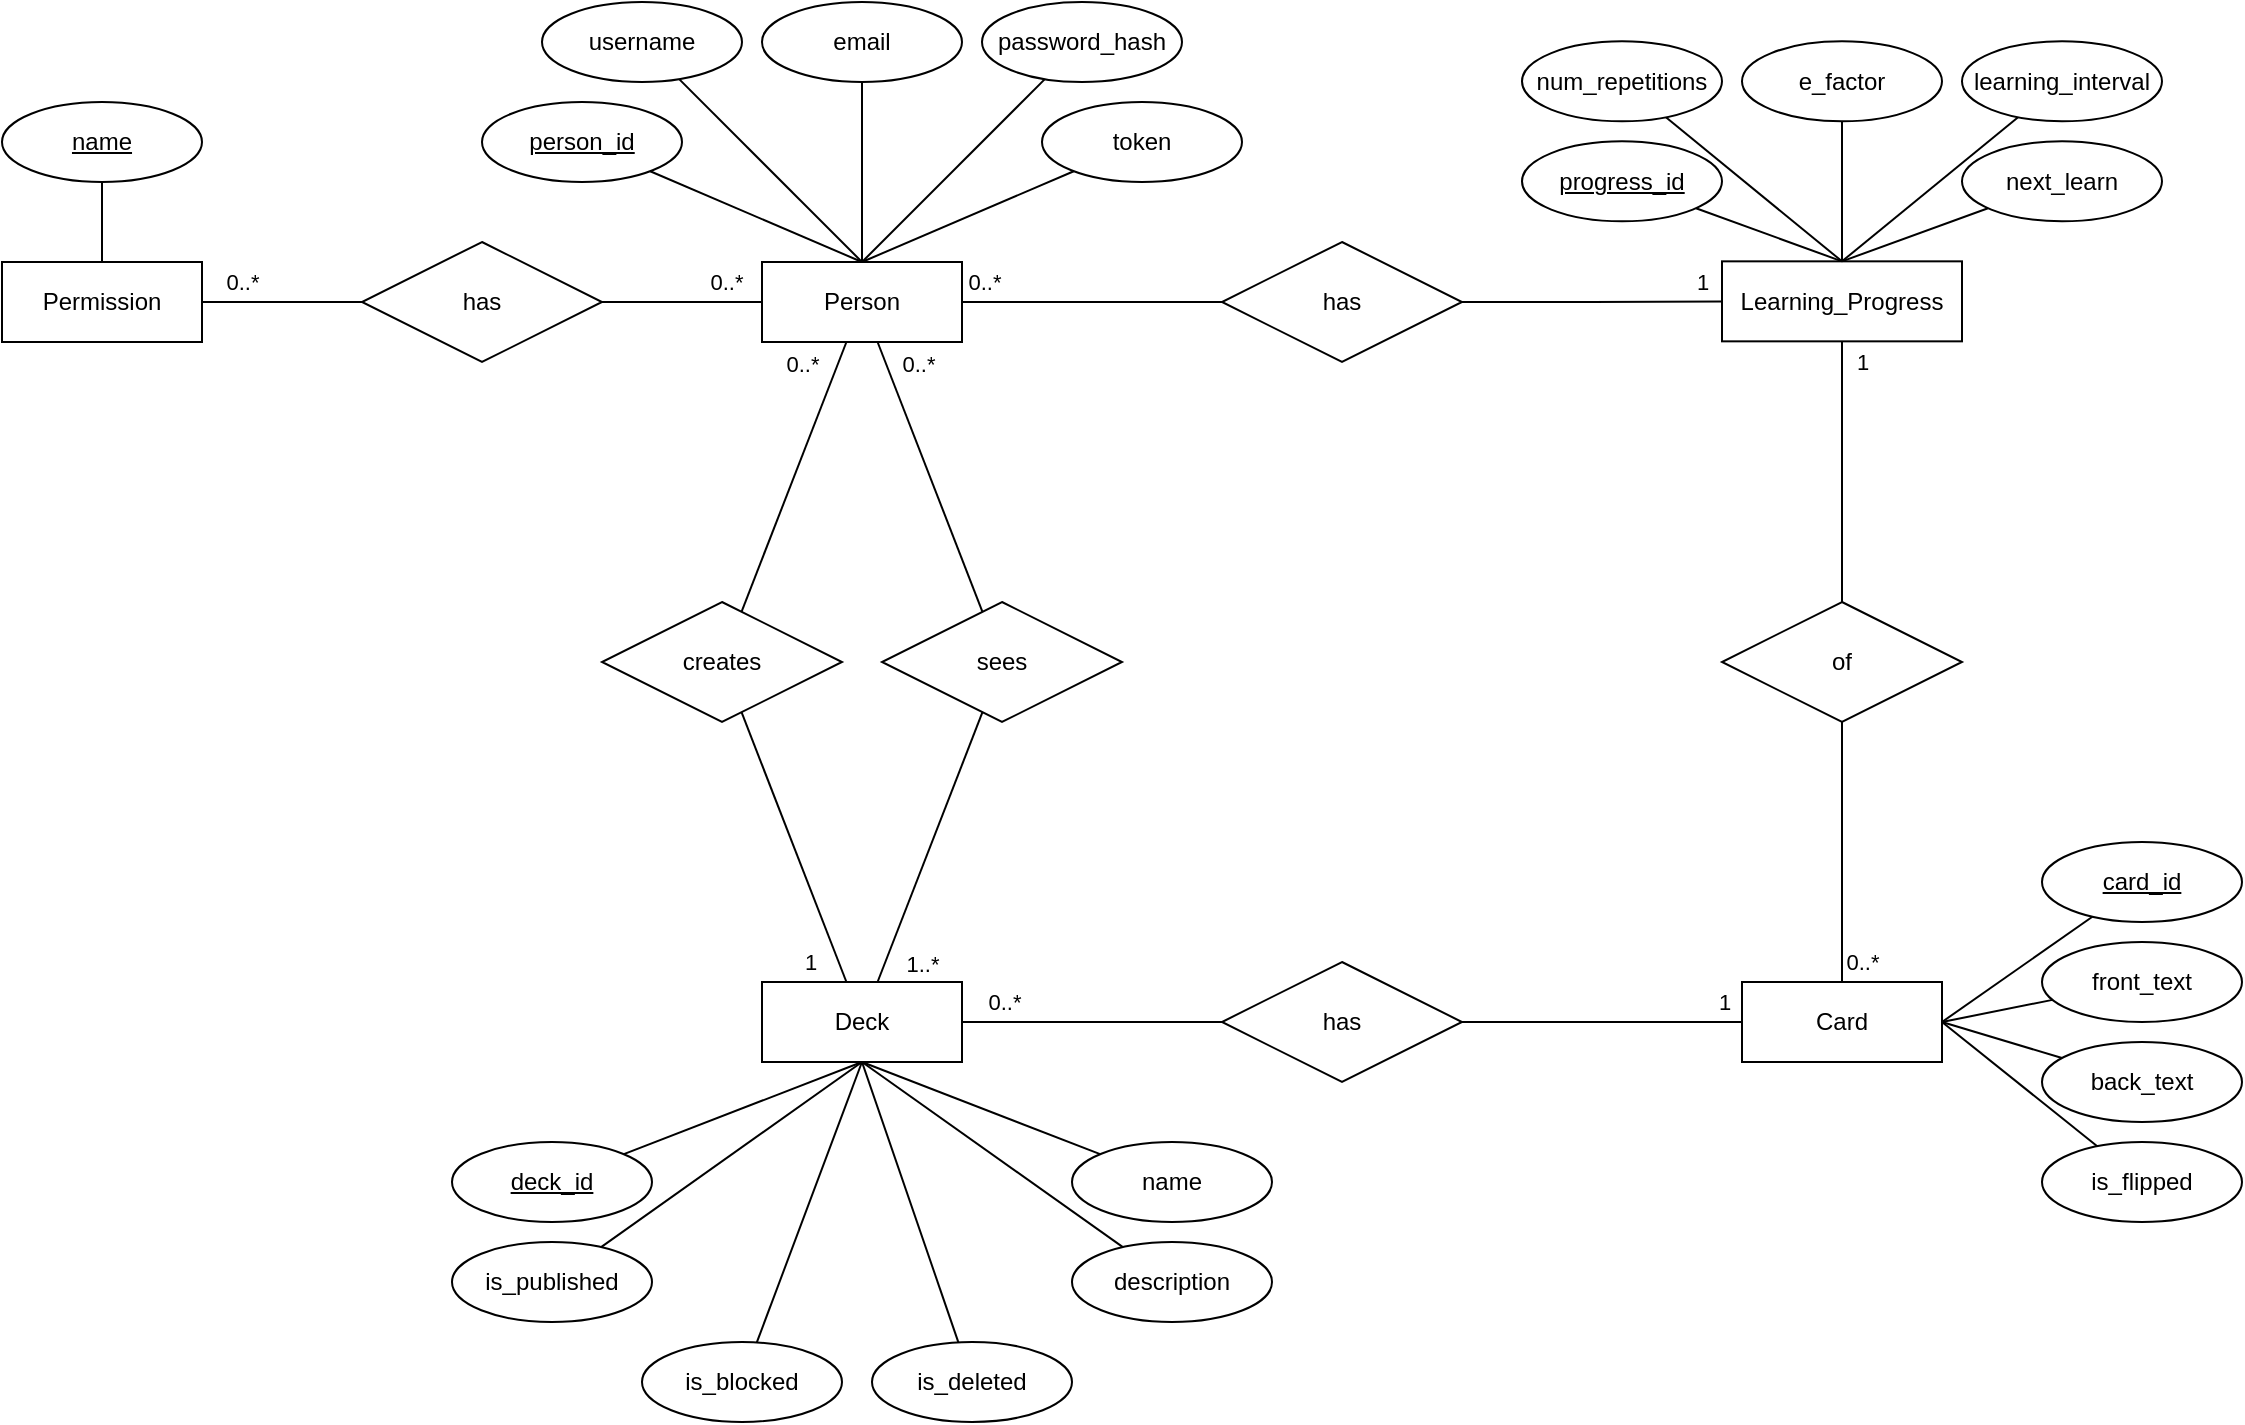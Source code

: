 <mxfile version="20.7.4" type="device"><diagram id="R2lEEEUBdFMjLlhIrx00" name="Page-1"><mxGraphModel dx="988" dy="530" grid="1" gridSize="10" guides="1" tooltips="1" connect="1" arrows="1" fold="1" page="1" pageScale="1" pageWidth="1654" pageHeight="2336" math="0" shadow="0" extFonts="Permanent Marker^https://fonts.googleapis.com/css?family=Permanent+Marker"><root><mxCell id="0"/><mxCell id="1" parent="0"/><mxCell id="GyRYto5-j3rxV7o8gnEK-7" style="rounded=0;orthogonalLoop=1;jettySize=auto;html=1;endArrow=none;endFill=0;exitX=0.5;exitY=0;exitDx=0;exitDy=0;" parent="1" source="GyRYto5-j3rxV7o8gnEK-1" target="GyRYto5-j3rxV7o8gnEK-2" edge="1"><mxGeometry relative="1" as="geometry"/></mxCell><mxCell id="GyRYto5-j3rxV7o8gnEK-8" style="edgeStyle=none;rounded=0;orthogonalLoop=1;jettySize=auto;html=1;endArrow=none;endFill=0;exitX=0.5;exitY=0;exitDx=0;exitDy=0;" parent="1" source="GyRYto5-j3rxV7o8gnEK-1" target="GyRYto5-j3rxV7o8gnEK-3" edge="1"><mxGeometry relative="1" as="geometry"/></mxCell><mxCell id="GyRYto5-j3rxV7o8gnEK-9" style="edgeStyle=none;rounded=0;orthogonalLoop=1;jettySize=auto;html=1;endArrow=none;endFill=0;exitX=0.5;exitY=0;exitDx=0;exitDy=0;" parent="1" source="GyRYto5-j3rxV7o8gnEK-1" target="GyRYto5-j3rxV7o8gnEK-4" edge="1"><mxGeometry relative="1" as="geometry"/></mxCell><mxCell id="GyRYto5-j3rxV7o8gnEK-10" style="edgeStyle=none;rounded=0;orthogonalLoop=1;jettySize=auto;html=1;endArrow=none;endFill=0;exitX=0.5;exitY=0;exitDx=0;exitDy=0;" parent="1" source="GyRYto5-j3rxV7o8gnEK-1" target="GyRYto5-j3rxV7o8gnEK-6" edge="1"><mxGeometry relative="1" as="geometry"/></mxCell><mxCell id="GyRYto5-j3rxV7o8gnEK-18" style="edgeStyle=none;rounded=0;orthogonalLoop=1;jettySize=auto;html=1;entryX=1;entryY=0.5;entryDx=0;entryDy=0;endArrow=none;endFill=0;" parent="1" source="GyRYto5-j3rxV7o8gnEK-1" target="GyRYto5-j3rxV7o8gnEK-17" edge="1"><mxGeometry relative="1" as="geometry"/></mxCell><mxCell id="GyRYto5-j3rxV7o8gnEK-20" value="0..*" style="edgeLabel;html=1;align=center;verticalAlign=middle;resizable=0;points=[];" parent="GyRYto5-j3rxV7o8gnEK-18" vertex="1" connectable="0"><mxGeometry x="-0.55" y="-1" relative="1" as="geometry"><mxPoint y="-9" as="offset"/></mxGeometry></mxCell><mxCell id="GyRYto5-j3rxV7o8gnEK-24" style="edgeStyle=none;rounded=0;orthogonalLoop=1;jettySize=auto;html=1;endArrow=none;endFill=0;" parent="1" source="GyRYto5-j3rxV7o8gnEK-1" target="GyRYto5-j3rxV7o8gnEK-23" edge="1"><mxGeometry relative="1" as="geometry"/></mxCell><mxCell id="GyRYto5-j3rxV7o8gnEK-28" value="0..*" style="edgeLabel;html=1;align=center;verticalAlign=middle;resizable=0;points=[];" parent="GyRYto5-j3rxV7o8gnEK-24" vertex="1" connectable="0"><mxGeometry x="-0.63" y="-1" relative="1" as="geometry"><mxPoint x="11" y="-15" as="offset"/></mxGeometry></mxCell><mxCell id="GyRYto5-j3rxV7o8gnEK-99" style="edgeStyle=none;rounded=0;orthogonalLoop=1;jettySize=auto;html=1;endArrow=none;endFill=0;" parent="1" source="GyRYto5-j3rxV7o8gnEK-1" target="GyRYto5-j3rxV7o8gnEK-98" edge="1"><mxGeometry relative="1" as="geometry"/></mxCell><mxCell id="GyRYto5-j3rxV7o8gnEK-101" value="0..*" style="edgeLabel;html=1;align=center;verticalAlign=middle;resizable=0;points=[];" parent="GyRYto5-j3rxV7o8gnEK-99" vertex="1" connectable="0"><mxGeometry x="-0.692" y="1" relative="1" as="geometry"><mxPoint x="-15" y="-11" as="offset"/></mxGeometry></mxCell><mxCell id="02sVWSpBgsdhTq64AUWr-5" style="edgeStyle=orthogonalEdgeStyle;rounded=0;orthogonalLoop=1;jettySize=auto;html=1;endArrow=none;endFill=0;" parent="1" source="GyRYto5-j3rxV7o8gnEK-1" target="02sVWSpBgsdhTq64AUWr-4" edge="1"><mxGeometry relative="1" as="geometry"/></mxCell><mxCell id="02sVWSpBgsdhTq64AUWr-7" value="0..*" style="edgeLabel;html=1;align=center;verticalAlign=middle;resizable=0;points=[];" parent="02sVWSpBgsdhTq64AUWr-5" vertex="1" connectable="0"><mxGeometry x="-0.341" y="-1" relative="1" as="geometry"><mxPoint x="-32" y="-11" as="offset"/></mxGeometry></mxCell><mxCell id="oBa15D-vq9QamsD66nq9-2" style="rounded=0;orthogonalLoop=1;jettySize=auto;html=1;endArrow=none;endFill=0;exitX=0.5;exitY=0;exitDx=0;exitDy=0;" edge="1" parent="1" source="GyRYto5-j3rxV7o8gnEK-1" target="oBa15D-vq9QamsD66nq9-1"><mxGeometry relative="1" as="geometry"/></mxCell><mxCell id="GyRYto5-j3rxV7o8gnEK-1" value="Person" style="whiteSpace=wrap;html=1;align=center;" parent="1" vertex="1"><mxGeometry x="560" y="280" width="100" height="40" as="geometry"/></mxCell><mxCell id="GyRYto5-j3rxV7o8gnEK-2" value="person_id" style="ellipse;whiteSpace=wrap;html=1;align=center;fontStyle=4;" parent="1" vertex="1"><mxGeometry x="420" y="200" width="100" height="40" as="geometry"/></mxCell><mxCell id="GyRYto5-j3rxV7o8gnEK-3" value="username" style="ellipse;whiteSpace=wrap;html=1;align=center;" parent="1" vertex="1"><mxGeometry x="450" y="150" width="100" height="40" as="geometry"/></mxCell><mxCell id="GyRYto5-j3rxV7o8gnEK-4" value="email" style="ellipse;whiteSpace=wrap;html=1;align=center;" parent="1" vertex="1"><mxGeometry x="560" y="150" width="100" height="40" as="geometry"/></mxCell><mxCell id="GyRYto5-j3rxV7o8gnEK-6" value="password_hash" style="ellipse;whiteSpace=wrap;html=1;align=center;" parent="1" vertex="1"><mxGeometry x="670" y="150" width="100" height="40" as="geometry"/></mxCell><mxCell id="GyRYto5-j3rxV7o8gnEK-15" style="edgeStyle=none;rounded=0;orthogonalLoop=1;jettySize=auto;html=1;exitX=0.5;exitY=0;exitDx=0;exitDy=0;endArrow=none;endFill=0;" parent="1" source="GyRYto5-j3rxV7o8gnEK-11" target="GyRYto5-j3rxV7o8gnEK-13" edge="1"><mxGeometry relative="1" as="geometry"/></mxCell><mxCell id="GyRYto5-j3rxV7o8gnEK-11" value="&lt;div&gt;Permission&lt;/div&gt;" style="whiteSpace=wrap;html=1;align=center;" parent="1" vertex="1"><mxGeometry x="180" y="280" width="100" height="40" as="geometry"/></mxCell><mxCell id="GyRYto5-j3rxV7o8gnEK-13" value="&lt;u&gt;name&lt;/u&gt;" style="ellipse;whiteSpace=wrap;html=1;align=center;" parent="1" vertex="1"><mxGeometry x="180" y="200" width="100" height="40" as="geometry"/></mxCell><mxCell id="GyRYto5-j3rxV7o8gnEK-19" style="edgeStyle=none;rounded=0;orthogonalLoop=1;jettySize=auto;html=1;entryX=1;entryY=0.5;entryDx=0;entryDy=0;endArrow=none;endFill=0;" parent="1" source="GyRYto5-j3rxV7o8gnEK-17" target="GyRYto5-j3rxV7o8gnEK-11" edge="1"><mxGeometry relative="1" as="geometry"/></mxCell><mxCell id="GyRYto5-j3rxV7o8gnEK-21" value="0..*" style="edgeLabel;html=1;align=center;verticalAlign=middle;resizable=0;points=[];" parent="GyRYto5-j3rxV7o8gnEK-19" vertex="1" connectable="0"><mxGeometry x="0.775" relative="1" as="geometry"><mxPoint x="11" y="-10" as="offset"/></mxGeometry></mxCell><mxCell id="GyRYto5-j3rxV7o8gnEK-17" value="has" style="shape=rhombus;perimeter=rhombusPerimeter;whiteSpace=wrap;html=1;align=center;" parent="1" vertex="1"><mxGeometry x="360" y="270" width="120" height="60" as="geometry"/></mxCell><mxCell id="02sVWSpBgsdhTq64AUWr-1" style="rounded=0;orthogonalLoop=1;jettySize=auto;html=1;endArrow=none;endFill=0;" parent="1" source="GyRYto5-j3rxV7o8gnEK-23" target="GyRYto5-j3rxV7o8gnEK-31" edge="1"><mxGeometry relative="1" as="geometry"/></mxCell><mxCell id="02sVWSpBgsdhTq64AUWr-2" value="1..*" style="edgeLabel;html=1;align=center;verticalAlign=middle;resizable=0;points=[];" parent="02sVWSpBgsdhTq64AUWr-1" vertex="1" connectable="0"><mxGeometry x="0.341" relative="1" as="geometry"><mxPoint x="5" y="35" as="offset"/></mxGeometry></mxCell><mxCell id="GyRYto5-j3rxV7o8gnEK-23" value="sees" style="shape=rhombus;perimeter=rhombusPerimeter;whiteSpace=wrap;html=1;align=center;" parent="1" vertex="1"><mxGeometry x="620" y="450" width="120" height="60" as="geometry"/></mxCell><mxCell id="GyRYto5-j3rxV7o8gnEK-48" style="edgeStyle=none;rounded=0;orthogonalLoop=1;jettySize=auto;html=1;endArrow=none;endFill=0;" parent="1" source="GyRYto5-j3rxV7o8gnEK-31" target="GyRYto5-j3rxV7o8gnEK-47" edge="1"><mxGeometry relative="1" as="geometry"/></mxCell><mxCell id="GyRYto5-j3rxV7o8gnEK-96" value="0..*" style="edgeLabel;html=1;align=center;verticalAlign=middle;resizable=0;points=[];" parent="GyRYto5-j3rxV7o8gnEK-48" vertex="1" connectable="0"><mxGeometry x="-0.396" y="-1" relative="1" as="geometry"><mxPoint x="-19" y="-11" as="offset"/></mxGeometry></mxCell><mxCell id="GyRYto5-j3rxV7o8gnEK-79" style="edgeStyle=none;rounded=0;orthogonalLoop=1;jettySize=auto;html=1;exitX=0.5;exitY=1;exitDx=0;exitDy=0;endArrow=none;endFill=0;" parent="1" source="GyRYto5-j3rxV7o8gnEK-31" target="GyRYto5-j3rxV7o8gnEK-70" edge="1"><mxGeometry relative="1" as="geometry"/></mxCell><mxCell id="GyRYto5-j3rxV7o8gnEK-31" value="Deck" style="whiteSpace=wrap;html=1;align=center;" parent="1" vertex="1"><mxGeometry x="560" y="640" width="100" height="40" as="geometry"/></mxCell><mxCell id="GyRYto5-j3rxV7o8gnEK-92" style="edgeStyle=none;rounded=0;orthogonalLoop=1;jettySize=auto;html=1;endArrow=none;endFill=0;" parent="1" source="GyRYto5-j3rxV7o8gnEK-37" target="GyRYto5-j3rxV7o8gnEK-91" edge="1"><mxGeometry relative="1" as="geometry"/></mxCell><mxCell id="GyRYto5-j3rxV7o8gnEK-94" value="1" style="edgeLabel;html=1;align=center;verticalAlign=middle;resizable=0;points=[];" parent="GyRYto5-j3rxV7o8gnEK-92" vertex="1" connectable="0"><mxGeometry x="-0.35" y="2" relative="1" as="geometry"><mxPoint x="8" y="-32" as="offset"/></mxGeometry></mxCell><mxCell id="GyRYto5-j3rxV7o8gnEK-37" value="Learning_Progress" style="whiteSpace=wrap;html=1;align=center;" parent="1" vertex="1"><mxGeometry x="1040" y="279.67" width="120" height="40" as="geometry"/></mxCell><mxCell id="GyRYto5-j3rxV7o8gnEK-41" style="edgeStyle=none;rounded=0;orthogonalLoop=1;jettySize=auto;html=1;endArrow=none;endFill=0;entryX=0.5;entryY=0;entryDx=0;entryDy=0;" parent="1" source="GyRYto5-j3rxV7o8gnEK-44" target="GyRYto5-j3rxV7o8gnEK-37" edge="1"><mxGeometry relative="1" as="geometry"><mxPoint x="1000" y="299.67" as="sourcePoint"/></mxGeometry></mxCell><mxCell id="GyRYto5-j3rxV7o8gnEK-44" value="progress_id" style="ellipse;whiteSpace=wrap;html=1;align=center;fontStyle=4;" parent="1" vertex="1"><mxGeometry x="940" y="219.67" width="100" height="40" as="geometry"/></mxCell><mxCell id="GyRYto5-j3rxV7o8gnEK-66" style="edgeStyle=none;rounded=0;orthogonalLoop=1;jettySize=auto;html=1;exitX=1;exitY=0.5;exitDx=0;exitDy=0;endArrow=none;endFill=0;" parent="1" source="GyRYto5-j3rxV7o8gnEK-46" target="GyRYto5-j3rxV7o8gnEK-56" edge="1"><mxGeometry relative="1" as="geometry"/></mxCell><mxCell id="GyRYto5-j3rxV7o8gnEK-67" style="edgeStyle=none;rounded=0;orthogonalLoop=1;jettySize=auto;html=1;exitX=1;exitY=0.5;exitDx=0;exitDy=0;endArrow=none;endFill=0;" parent="1" source="GyRYto5-j3rxV7o8gnEK-46" target="GyRYto5-j3rxV7o8gnEK-62" edge="1"><mxGeometry relative="1" as="geometry"/></mxCell><mxCell id="GyRYto5-j3rxV7o8gnEK-68" style="edgeStyle=none;rounded=0;orthogonalLoop=1;jettySize=auto;html=1;exitX=1;exitY=0.5;exitDx=0;exitDy=0;endArrow=none;endFill=0;" parent="1" source="GyRYto5-j3rxV7o8gnEK-46" target="GyRYto5-j3rxV7o8gnEK-63" edge="1"><mxGeometry relative="1" as="geometry"/></mxCell><mxCell id="GyRYto5-j3rxV7o8gnEK-69" style="edgeStyle=none;rounded=0;orthogonalLoop=1;jettySize=auto;html=1;exitX=1;exitY=0.5;exitDx=0;exitDy=0;endArrow=none;endFill=0;" parent="1" source="GyRYto5-j3rxV7o8gnEK-46" target="GyRYto5-j3rxV7o8gnEK-64" edge="1"><mxGeometry relative="1" as="geometry"/></mxCell><mxCell id="GyRYto5-j3rxV7o8gnEK-46" value="Card" style="whiteSpace=wrap;html=1;align=center;" parent="1" vertex="1"><mxGeometry x="1050" y="640" width="100" height="40" as="geometry"/></mxCell><mxCell id="02sVWSpBgsdhTq64AUWr-9" style="edgeStyle=orthogonalEdgeStyle;rounded=0;orthogonalLoop=1;jettySize=auto;html=1;endArrow=none;endFill=0;entryX=0;entryY=0.5;entryDx=0;entryDy=0;" parent="1" source="GyRYto5-j3rxV7o8gnEK-47" target="GyRYto5-j3rxV7o8gnEK-46" edge="1"><mxGeometry relative="1" as="geometry"><mxPoint x="970" y="660" as="targetPoint"/></mxGeometry></mxCell><mxCell id="02sVWSpBgsdhTq64AUWr-10" value="1" style="edgeLabel;html=1;align=center;verticalAlign=middle;resizable=0;points=[];" parent="02sVWSpBgsdhTq64AUWr-9" vertex="1" connectable="0"><mxGeometry x="0.779" y="-3" relative="1" as="geometry"><mxPoint x="6" y="-13" as="offset"/></mxGeometry></mxCell><mxCell id="GyRYto5-j3rxV7o8gnEK-47" value="has" style="shape=rhombus;perimeter=rhombusPerimeter;whiteSpace=wrap;html=1;align=center;" parent="1" vertex="1"><mxGeometry x="790" y="630" width="120" height="60" as="geometry"/></mxCell><mxCell id="GyRYto5-j3rxV7o8gnEK-56" value="card_id" style="ellipse;whiteSpace=wrap;html=1;align=center;fontStyle=4;" parent="1" vertex="1"><mxGeometry x="1200" y="570" width="100" height="40" as="geometry"/></mxCell><mxCell id="GyRYto5-j3rxV7o8gnEK-62" value="front_text" style="ellipse;whiteSpace=wrap;html=1;align=center;" parent="1" vertex="1"><mxGeometry x="1200" y="620" width="100" height="40" as="geometry"/></mxCell><mxCell id="GyRYto5-j3rxV7o8gnEK-63" value="back_text" style="ellipse;whiteSpace=wrap;html=1;align=center;" parent="1" vertex="1"><mxGeometry x="1200" y="670" width="100" height="40" as="geometry"/></mxCell><mxCell id="GyRYto5-j3rxV7o8gnEK-64" value="is_flipped" style="ellipse;whiteSpace=wrap;html=1;align=center;" parent="1" vertex="1"><mxGeometry x="1200" y="720" width="100" height="40" as="geometry"/></mxCell><mxCell id="GyRYto5-j3rxV7o8gnEK-70" value="deck_id" style="ellipse;whiteSpace=wrap;html=1;align=center;fontStyle=4;" parent="1" vertex="1"><mxGeometry x="405" y="720" width="100" height="40" as="geometry"/></mxCell><mxCell id="GyRYto5-j3rxV7o8gnEK-81" style="edgeStyle=none;rounded=0;orthogonalLoop=1;jettySize=auto;html=1;entryX=0.5;entryY=1;entryDx=0;entryDy=0;endArrow=none;endFill=0;" parent="1" source="GyRYto5-j3rxV7o8gnEK-71" target="GyRYto5-j3rxV7o8gnEK-31" edge="1"><mxGeometry relative="1" as="geometry"/></mxCell><mxCell id="GyRYto5-j3rxV7o8gnEK-71" value="description" style="ellipse;whiteSpace=wrap;html=1;align=center;" parent="1" vertex="1"><mxGeometry x="715" y="770" width="100" height="40" as="geometry"/></mxCell><mxCell id="GyRYto5-j3rxV7o8gnEK-80" style="edgeStyle=none;rounded=0;orthogonalLoop=1;jettySize=auto;html=1;entryX=0.5;entryY=1;entryDx=0;entryDy=0;endArrow=none;endFill=0;" parent="1" source="GyRYto5-j3rxV7o8gnEK-72" target="GyRYto5-j3rxV7o8gnEK-31" edge="1"><mxGeometry relative="1" as="geometry"/></mxCell><mxCell id="GyRYto5-j3rxV7o8gnEK-72" value="name" style="ellipse;whiteSpace=wrap;html=1;align=center;" parent="1" vertex="1"><mxGeometry x="715" y="720" width="100" height="40" as="geometry"/></mxCell><mxCell id="GyRYto5-j3rxV7o8gnEK-88" style="edgeStyle=none;rounded=0;orthogonalLoop=1;jettySize=auto;html=1;entryX=0.5;entryY=1;entryDx=0;entryDy=0;endArrow=none;endFill=0;" parent="1" source="GyRYto5-j3rxV7o8gnEK-84" target="GyRYto5-j3rxV7o8gnEK-31" edge="1"><mxGeometry relative="1" as="geometry"/></mxCell><mxCell id="GyRYto5-j3rxV7o8gnEK-84" value="is_blocked" style="ellipse;whiteSpace=wrap;html=1;align=center;" parent="1" vertex="1"><mxGeometry x="500" y="820" width="100" height="40" as="geometry"/></mxCell><mxCell id="GyRYto5-j3rxV7o8gnEK-89" style="edgeStyle=none;rounded=0;orthogonalLoop=1;jettySize=auto;html=1;entryX=0.5;entryY=1;entryDx=0;entryDy=0;endArrow=none;endFill=0;" parent="1" source="GyRYto5-j3rxV7o8gnEK-85" target="GyRYto5-j3rxV7o8gnEK-31" edge="1"><mxGeometry relative="1" as="geometry"/></mxCell><mxCell id="GyRYto5-j3rxV7o8gnEK-85" value="is_deleted" style="ellipse;whiteSpace=wrap;html=1;align=center;" parent="1" vertex="1"><mxGeometry x="615" y="820" width="100" height="40" as="geometry"/></mxCell><mxCell id="GyRYto5-j3rxV7o8gnEK-87" style="edgeStyle=none;rounded=0;orthogonalLoop=1;jettySize=auto;html=1;entryX=0.5;entryY=1;entryDx=0;entryDy=0;endArrow=none;endFill=0;" parent="1" source="GyRYto5-j3rxV7o8gnEK-86" target="GyRYto5-j3rxV7o8gnEK-31" edge="1"><mxGeometry relative="1" as="geometry"/></mxCell><mxCell id="GyRYto5-j3rxV7o8gnEK-86" value="is_published" style="ellipse;whiteSpace=wrap;html=1;align=center;" parent="1" vertex="1"><mxGeometry x="405" y="770" width="100" height="40" as="geometry"/></mxCell><mxCell id="GyRYto5-j3rxV7o8gnEK-93" style="edgeStyle=none;rounded=0;orthogonalLoop=1;jettySize=auto;html=1;endArrow=none;endFill=0;" parent="1" source="GyRYto5-j3rxV7o8gnEK-91" target="GyRYto5-j3rxV7o8gnEK-46" edge="1"><mxGeometry relative="1" as="geometry"/></mxCell><mxCell id="GyRYto5-j3rxV7o8gnEK-95" value="0..*" style="edgeLabel;html=1;align=center;verticalAlign=middle;resizable=0;points=[];" parent="GyRYto5-j3rxV7o8gnEK-93" vertex="1" connectable="0"><mxGeometry x="0.61" y="2" relative="1" as="geometry"><mxPoint x="8" y="15" as="offset"/></mxGeometry></mxCell><mxCell id="GyRYto5-j3rxV7o8gnEK-91" value="of" style="shape=rhombus;perimeter=rhombusPerimeter;whiteSpace=wrap;html=1;align=center;" parent="1" vertex="1"><mxGeometry x="1040" y="450" width="120" height="60" as="geometry"/></mxCell><mxCell id="GyRYto5-j3rxV7o8gnEK-100" style="edgeStyle=none;rounded=0;orthogonalLoop=1;jettySize=auto;html=1;endArrow=none;endFill=0;" parent="1" source="GyRYto5-j3rxV7o8gnEK-98" target="GyRYto5-j3rxV7o8gnEK-31" edge="1"><mxGeometry relative="1" as="geometry"/></mxCell><mxCell id="GyRYto5-j3rxV7o8gnEK-102" value="1" style="edgeLabel;html=1;align=center;verticalAlign=middle;resizable=0;points=[];" parent="GyRYto5-j3rxV7o8gnEK-100" vertex="1" connectable="0"><mxGeometry x="0.781" y="-2" relative="1" as="geometry"><mxPoint x="-11" y="4" as="offset"/></mxGeometry></mxCell><mxCell id="GyRYto5-j3rxV7o8gnEK-98" value="creates" style="shape=rhombus;perimeter=rhombusPerimeter;whiteSpace=wrap;html=1;align=center;" parent="1" vertex="1"><mxGeometry x="480" y="450" width="120" height="60" as="geometry"/></mxCell><mxCell id="GyRYto5-j3rxV7o8gnEK-110" style="edgeStyle=none;rounded=0;orthogonalLoop=1;jettySize=auto;html=1;entryX=0.5;entryY=0;entryDx=0;entryDy=0;endArrow=none;endFill=0;" parent="1" source="GyRYto5-j3rxV7o8gnEK-106" target="GyRYto5-j3rxV7o8gnEK-37" edge="1"><mxGeometry relative="1" as="geometry"><mxPoint x="995.014" y="206.987" as="sourcePoint"/></mxGeometry></mxCell><mxCell id="GyRYto5-j3rxV7o8gnEK-106" value="num_repetitions" style="ellipse;whiteSpace=wrap;html=1;align=center;" parent="1" vertex="1"><mxGeometry x="940" y="169.67" width="100" height="40" as="geometry"/></mxCell><mxCell id="GyRYto5-j3rxV7o8gnEK-111" style="edgeStyle=none;rounded=0;orthogonalLoop=1;jettySize=auto;html=1;entryX=0.5;entryY=0;entryDx=0;entryDy=0;endArrow=none;endFill=0;" parent="1" source="GyRYto5-j3rxV7o8gnEK-107" target="GyRYto5-j3rxV7o8gnEK-37" edge="1"><mxGeometry relative="1" as="geometry"/></mxCell><mxCell id="GyRYto5-j3rxV7o8gnEK-107" value="e_factor" style="ellipse;whiteSpace=wrap;html=1;align=center;" parent="1" vertex="1"><mxGeometry x="1050" y="169.67" width="100" height="40" as="geometry"/></mxCell><mxCell id="GyRYto5-j3rxV7o8gnEK-112" style="edgeStyle=none;rounded=0;orthogonalLoop=1;jettySize=auto;html=1;endArrow=none;endFill=0;" parent="1" source="GyRYto5-j3rxV7o8gnEK-108" edge="1"><mxGeometry relative="1" as="geometry"><mxPoint x="1100" y="279.67" as="targetPoint"/></mxGeometry></mxCell><mxCell id="GyRYto5-j3rxV7o8gnEK-108" value="learning_interval" style="ellipse;whiteSpace=wrap;html=1;align=center;" parent="1" vertex="1"><mxGeometry x="1160" y="169.67" width="100" height="40" as="geometry"/></mxCell><mxCell id="GyRYto5-j3rxV7o8gnEK-113" style="edgeStyle=none;rounded=0;orthogonalLoop=1;jettySize=auto;html=1;entryX=0.5;entryY=0;entryDx=0;entryDy=0;endArrow=none;endFill=0;" parent="1" source="GyRYto5-j3rxV7o8gnEK-109" target="GyRYto5-j3rxV7o8gnEK-37" edge="1"><mxGeometry relative="1" as="geometry"/></mxCell><mxCell id="GyRYto5-j3rxV7o8gnEK-109" value="next_learn" style="ellipse;whiteSpace=wrap;html=1;align=center;" parent="1" vertex="1"><mxGeometry x="1160" y="219.67" width="100" height="40" as="geometry"/></mxCell><mxCell id="02sVWSpBgsdhTq64AUWr-6" style="edgeStyle=orthogonalEdgeStyle;rounded=0;orthogonalLoop=1;jettySize=auto;html=1;endArrow=none;endFill=0;" parent="1" source="02sVWSpBgsdhTq64AUWr-4" target="GyRYto5-j3rxV7o8gnEK-37" edge="1"><mxGeometry relative="1" as="geometry"/></mxCell><mxCell id="02sVWSpBgsdhTq64AUWr-8" value="1" style="edgeLabel;html=1;align=center;verticalAlign=middle;resizable=0;points=[];" parent="02sVWSpBgsdhTq64AUWr-6" vertex="1" connectable="0"><mxGeometry x="0.788" y="-1" relative="1" as="geometry"><mxPoint x="4" y="-11" as="offset"/></mxGeometry></mxCell><mxCell id="02sVWSpBgsdhTq64AUWr-4" value="has" style="shape=rhombus;perimeter=rhombusPerimeter;whiteSpace=wrap;html=1;align=center;" parent="1" vertex="1"><mxGeometry x="790" y="270" width="120" height="60" as="geometry"/></mxCell><mxCell id="oBa15D-vq9QamsD66nq9-1" value="token" style="ellipse;whiteSpace=wrap;html=1;align=center;" vertex="1" parent="1"><mxGeometry x="700" y="200" width="100" height="40" as="geometry"/></mxCell></root></mxGraphModel></diagram></mxfile>